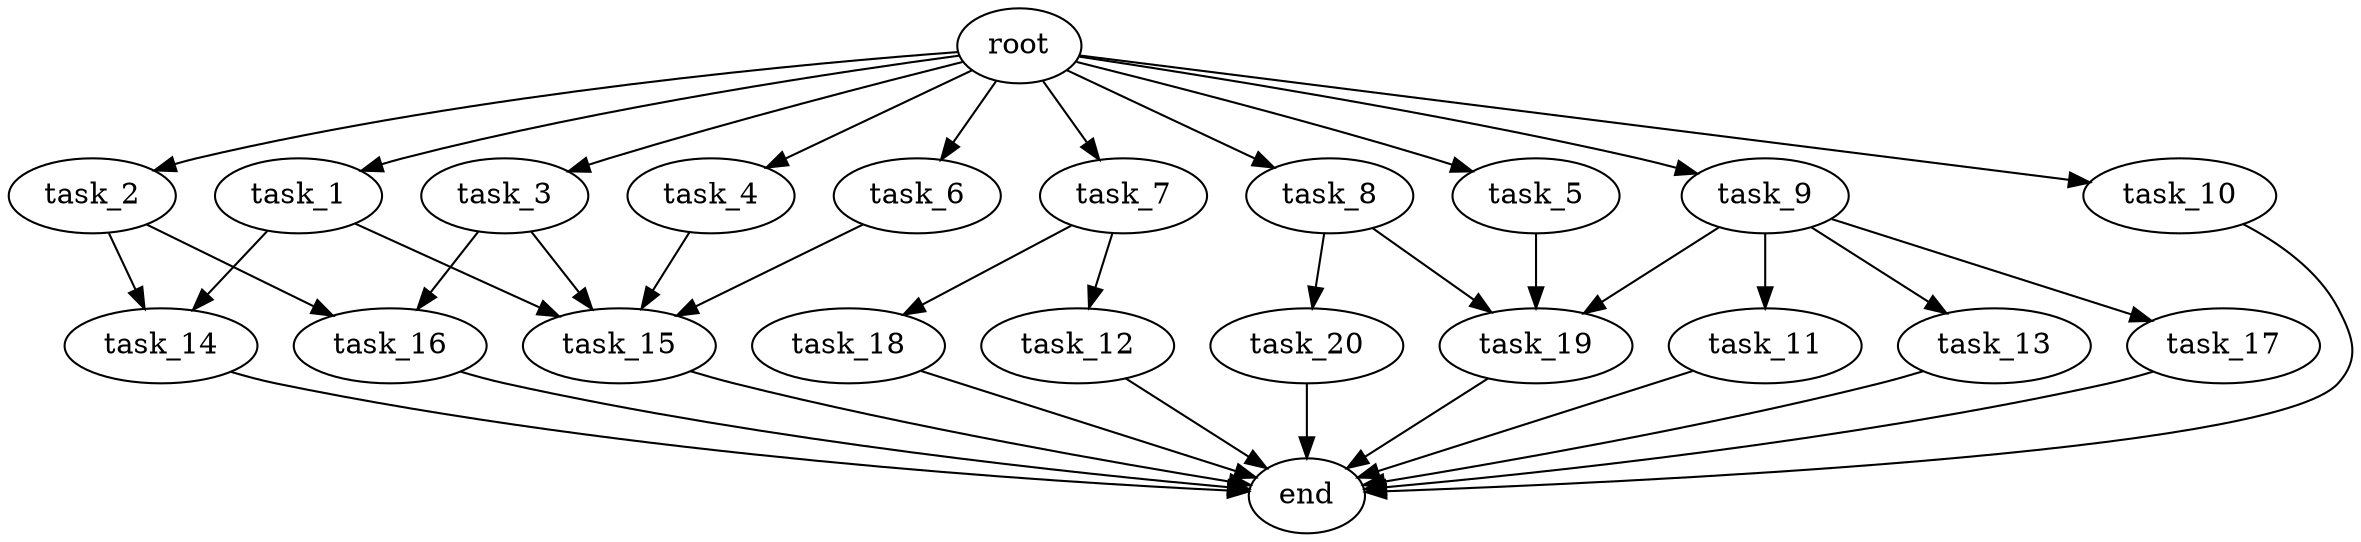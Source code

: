 digraph G {
  root [size="0.000000e+00"];
  task_1 [size="2.955521e+10"];
  task_2 [size="4.782350e+09"];
  task_3 [size="7.662487e+09"];
  task_4 [size="4.519039e+09"];
  task_5 [size="1.077214e+10"];
  task_6 [size="4.249710e+10"];
  task_7 [size="9.457491e+09"];
  task_8 [size="6.608892e+10"];
  task_9 [size="5.685214e+10"];
  task_10 [size="2.534550e+10"];
  task_11 [size="2.549347e+10"];
  task_12 [size="8.186138e+09"];
  task_13 [size="5.034942e+10"];
  task_14 [size="1.140241e+10"];
  task_15 [size="6.616122e+10"];
  task_16 [size="1.796342e+10"];
  task_17 [size="1.822899e+10"];
  task_18 [size="3.930180e+10"];
  task_19 [size="8.338224e+09"];
  task_20 [size="8.767677e+10"];
  end [size="0.000000e+00"];

  root -> task_1 [size="1.000000e-12"];
  root -> task_2 [size="1.000000e-12"];
  root -> task_3 [size="1.000000e-12"];
  root -> task_4 [size="1.000000e-12"];
  root -> task_5 [size="1.000000e-12"];
  root -> task_6 [size="1.000000e-12"];
  root -> task_7 [size="1.000000e-12"];
  root -> task_8 [size="1.000000e-12"];
  root -> task_9 [size="1.000000e-12"];
  root -> task_10 [size="1.000000e-12"];
  task_1 -> task_14 [size="5.701205e+07"];
  task_1 -> task_15 [size="1.654030e+08"];
  task_2 -> task_14 [size="5.701205e+07"];
  task_2 -> task_16 [size="8.981712e+07"];
  task_3 -> task_15 [size="1.654030e+08"];
  task_3 -> task_16 [size="8.981712e+07"];
  task_4 -> task_15 [size="1.654030e+08"];
  task_5 -> task_19 [size="2.779408e+07"];
  task_6 -> task_15 [size="1.654030e+08"];
  task_7 -> task_12 [size="8.186138e+07"];
  task_7 -> task_18 [size="3.930180e+08"];
  task_8 -> task_19 [size="2.779408e+07"];
  task_8 -> task_20 [size="8.767677e+08"];
  task_9 -> task_11 [size="2.549347e+08"];
  task_9 -> task_13 [size="5.034942e+08"];
  task_9 -> task_17 [size="1.822899e+08"];
  task_9 -> task_19 [size="2.779408e+07"];
  task_10 -> end [size="1.000000e-12"];
  task_11 -> end [size="1.000000e-12"];
  task_12 -> end [size="1.000000e-12"];
  task_13 -> end [size="1.000000e-12"];
  task_14 -> end [size="1.000000e-12"];
  task_15 -> end [size="1.000000e-12"];
  task_16 -> end [size="1.000000e-12"];
  task_17 -> end [size="1.000000e-12"];
  task_18 -> end [size="1.000000e-12"];
  task_19 -> end [size="1.000000e-12"];
  task_20 -> end [size="1.000000e-12"];
}

